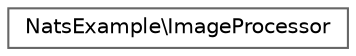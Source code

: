digraph "Graphical Class Hierarchy"
{
 // LATEX_PDF_SIZE
  bgcolor="transparent";
  edge [fontname=Helvetica,fontsize=10,labelfontname=Helvetica,labelfontsize=10];
  node [fontname=Helvetica,fontsize=10,shape=box,height=0.2,width=0.4];
  rankdir="LR";
  Node0 [id="Node000000",label="NatsExample\\ImageProcessor",height=0.2,width=0.4,color="grey40", fillcolor="white", style="filled",URL="$classNatsExample_1_1ImageProcessor.html",tooltip=" "];
}
